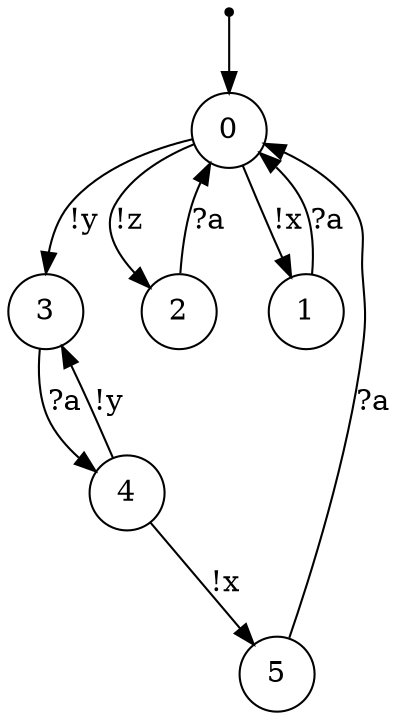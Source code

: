 digraph {
 node [shape=point] ENTRY
 node [shape=circle]
 ENTRY -> 0
0 -> 3 [label="!y"]
3 -> 4 [label="?a"]
4 -> 3 [label="!y"]
4 -> 5 [label="!x"]
5 -> 0 [label="?a"]
0 -> 2 [label="!z"]
2 -> 0 [label="?a"]
0 -> 1 [label="!x"]
1 -> 0 [label="?a"]
}